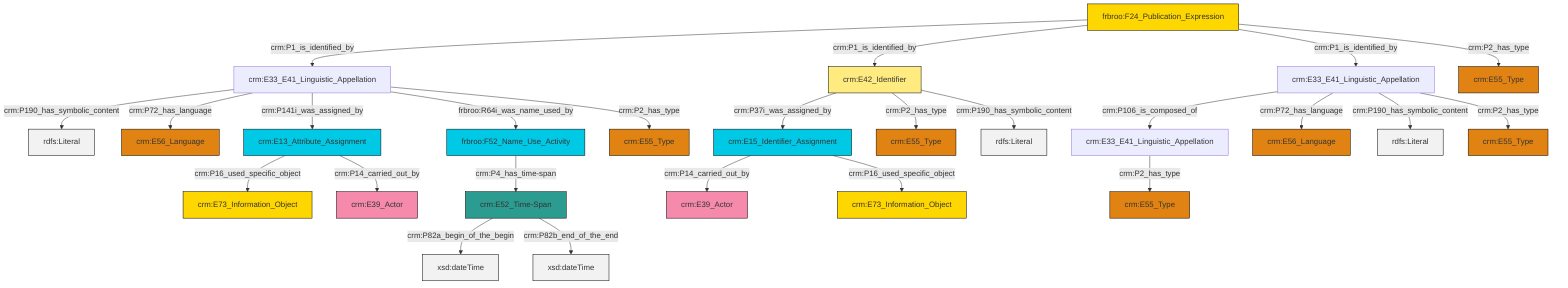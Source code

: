 graph TD
classDef Literal fill:#f2f2f2,stroke:#000000;
classDef CRM_Entity fill:#FFFFFF,stroke:#000000;
classDef Temporal_Entity fill:#00C9E6, stroke:#000000;
classDef Type fill:#E18312, stroke:#000000;
classDef Time-Span fill:#2C9C91, stroke:#000000;
classDef Appellation fill:#FFEB7F, stroke:#000000;
classDef Place fill:#008836, stroke:#000000;
classDef Persistent_Item fill:#B266B2, stroke:#000000;
classDef Conceptual_Object fill:#FFD700, stroke:#000000;
classDef Physical_Thing fill:#D2B48C, stroke:#000000;
classDef Actor fill:#f58aad, stroke:#000000;
classDef PC_Classes fill:#4ce600, stroke:#000000;
classDef Multi fill:#cccccc,stroke:#000000;

2["crm:E42_Identifier"]:::Appellation -->|crm:P37i_was_assigned_by| 3["crm:E15_Identifier_Assignment"]:::Temporal_Entity
0["frbroo:F24_Publication_Expression"]:::Conceptual_Object -->|crm:P1_is_identified_by| 7["crm:E33_E41_Linguistic_Appellation"]:::Default
11["crm:E52_Time-Span"]:::Time-Span -->|crm:P82a_begin_of_the_begin| 12[xsd:dateTime]:::Literal
13["crm:E33_E41_Linguistic_Appellation"]:::Default -->|crm:P106_is_composed_of| 9["crm:E33_E41_Linguistic_Appellation"]:::Default
2["crm:E42_Identifier"]:::Appellation -->|crm:P2_has_type| 14["crm:E55_Type"]:::Type
13["crm:E33_E41_Linguistic_Appellation"]:::Default -->|crm:P72_has_language| 15["crm:E56_Language"]:::Type
3["crm:E15_Identifier_Assignment"]:::Temporal_Entity -->|crm:P14_carried_out_by| 20["crm:E39_Actor"]:::Actor
0["frbroo:F24_Publication_Expression"]:::Conceptual_Object -->|crm:P1_is_identified_by| 2["crm:E42_Identifier"]:::Appellation
3["crm:E15_Identifier_Assignment"]:::Temporal_Entity -->|crm:P16_used_specific_object| 22["crm:E73_Information_Object"]:::Conceptual_Object
11["crm:E52_Time-Span"]:::Time-Span -->|crm:P82b_end_of_the_end| 23[xsd:dateTime]:::Literal
26["frbroo:F52_Name_Use_Activity"]:::Temporal_Entity -->|crm:P4_has_time-span| 11["crm:E52_Time-Span"]:::Time-Span
0["frbroo:F24_Publication_Expression"]:::Conceptual_Object -->|crm:P1_is_identified_by| 13["crm:E33_E41_Linguistic_Appellation"]:::Default
0["frbroo:F24_Publication_Expression"]:::Conceptual_Object -->|crm:P2_has_type| 24["crm:E55_Type"]:::Type
9["crm:E33_E41_Linguistic_Appellation"]:::Default -->|crm:P2_has_type| 31["crm:E55_Type"]:::Type
7["crm:E33_E41_Linguistic_Appellation"]:::Default -->|crm:P190_has_symbolic_content| 33[rdfs:Literal]:::Literal
7["crm:E33_E41_Linguistic_Appellation"]:::Default -->|crm:P72_has_language| 16["crm:E56_Language"]:::Type
7["crm:E33_E41_Linguistic_Appellation"]:::Default -->|crm:P141i_was_assigned_by| 34["crm:E13_Attribute_Assignment"]:::Temporal_Entity
7["crm:E33_E41_Linguistic_Appellation"]:::Default -->|frbroo:R64i_was_name_used_by| 26["frbroo:F52_Name_Use_Activity"]:::Temporal_Entity
34["crm:E13_Attribute_Assignment"]:::Temporal_Entity -->|crm:P16_used_specific_object| 35["crm:E73_Information_Object"]:::Conceptual_Object
7["crm:E33_E41_Linguistic_Appellation"]:::Default -->|crm:P2_has_type| 18["crm:E55_Type"]:::Type
13["crm:E33_E41_Linguistic_Appellation"]:::Default -->|crm:P190_has_symbolic_content| 42[rdfs:Literal]:::Literal
13["crm:E33_E41_Linguistic_Appellation"]:::Default -->|crm:P2_has_type| 4["crm:E55_Type"]:::Type
2["crm:E42_Identifier"]:::Appellation -->|crm:P190_has_symbolic_content| 45[rdfs:Literal]:::Literal
34["crm:E13_Attribute_Assignment"]:::Temporal_Entity -->|crm:P14_carried_out_by| 37["crm:E39_Actor"]:::Actor